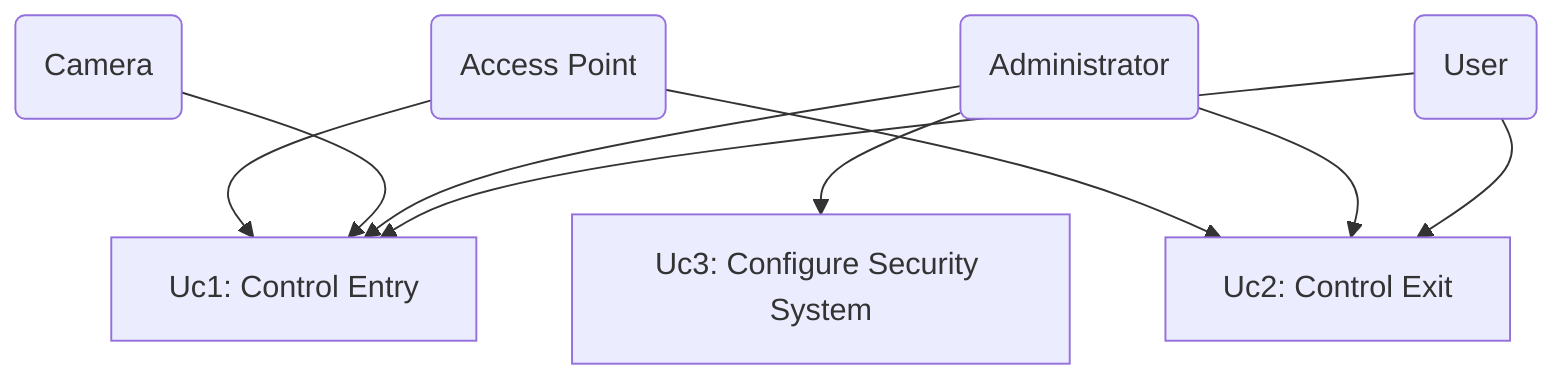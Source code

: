flowchart TD
    actorUser(User)
    actorAdmin(Administrator)
    actorCamera(Camera)
    actorAccessPoint(Access Point)

    Uc1[Uc1: Control Entry]
    Uc2[Uc2: Control Exit]
    Uc3[Uc3: Configure Security System]

    actorUser --> Uc1
    actorUser --> Uc2
    actorAdmin --> Uc3
    actorAdmin --> Uc1
    actorAdmin --> Uc2
    actorCamera --> Uc1
    actorAccessPoint --> Uc1
    actorAccessPoint --> Uc2